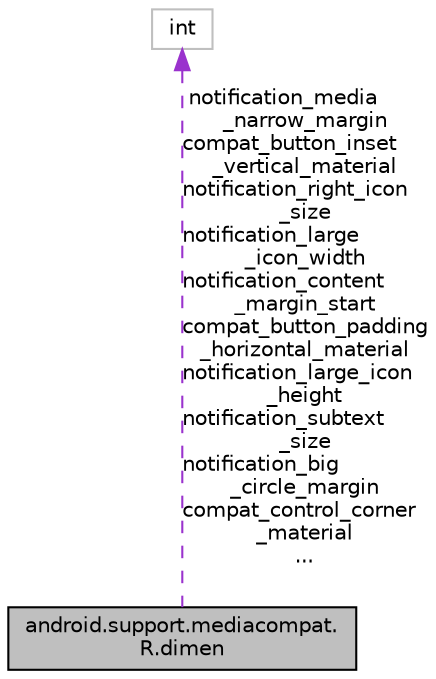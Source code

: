digraph "android.support.mediacompat.R.dimen"
{
 // INTERACTIVE_SVG=YES
 // LATEX_PDF_SIZE
  edge [fontname="Helvetica",fontsize="10",labelfontname="Helvetica",labelfontsize="10"];
  node [fontname="Helvetica",fontsize="10",shape=record];
  Node1 [label="android.support.mediacompat.\lR.dimen",height=0.2,width=0.4,color="black", fillcolor="grey75", style="filled", fontcolor="black",tooltip=" "];
  Node2 -> Node1 [dir="back",color="darkorchid3",fontsize="10",style="dashed",label=" notification_media\l_narrow_margin\ncompat_button_inset\l_vertical_material\nnotification_right_icon\l_size\nnotification_large\l_icon_width\nnotification_content\l_margin_start\ncompat_button_padding\l_horizontal_material\nnotification_large_icon\l_height\nnotification_subtext\l_size\nnotification_big\l_circle_margin\ncompat_control_corner\l_material\n..." ,fontname="Helvetica"];
  Node2 [label="int",height=0.2,width=0.4,color="grey75", fillcolor="white", style="filled",tooltip=" "];
}
